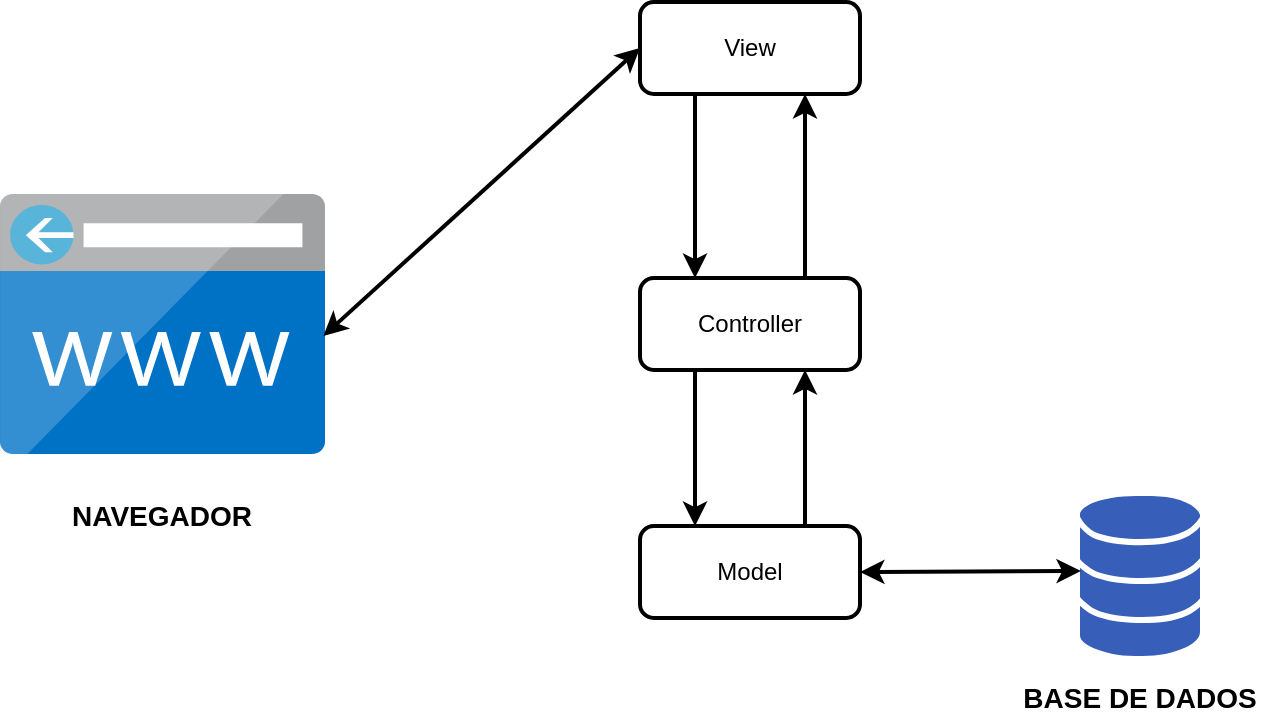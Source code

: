 <mxfile version="13.9.9" type="device"><diagram id="mzhX5iF08Q2TgaAAnevl" name="Página-1"><mxGraphModel dx="920" dy="892" grid="1" gridSize="10" guides="1" tooltips="1" connect="1" arrows="1" fold="1" page="1" pageScale="1" pageWidth="1169" pageHeight="827" math="0" shadow="0"><root><mxCell id="0"/><mxCell id="1" parent="0"/><mxCell id="0LmpqKuTSklb17yaNH5q-3" value="Model" style="rounded=1;whiteSpace=wrap;html=1;strokeWidth=2;" parent="1" vertex="1"><mxGeometry x="460" y="414" width="110" height="46" as="geometry"/></mxCell><mxCell id="0LmpqKuTSklb17yaNH5q-4" value="View" style="rounded=1;whiteSpace=wrap;html=1;strokeWidth=2;" parent="1" vertex="1"><mxGeometry x="460" y="152" width="110" height="46" as="geometry"/></mxCell><mxCell id="0LmpqKuTSklb17yaNH5q-6" value="Controller" style="rounded=1;whiteSpace=wrap;html=1;strokeWidth=2;" parent="1" vertex="1"><mxGeometry x="460" y="290" width="110" height="46" as="geometry"/></mxCell><mxCell id="l31jAM6-MEd3nQjrMjcl-1" value="" style="aspect=fixed;html=1;points=[];align=center;image;fontSize=12;image=img/lib/mscae/CustomDomain.svg;fillColor=#036897;gradientColor=#ffffff;" parent="1" vertex="1"><mxGeometry x="140" y="248" width="162.5" height="130" as="geometry"/></mxCell><mxCell id="xr2kHNib1VC_Djl8sHxD-1" value="" style="verticalLabelPosition=bottom;html=1;verticalAlign=top;pointerEvents=1;align=center;shape=mxgraph.cisco_safe.iot_things_icons.icon7;strokeWidth=2;strokeColor=#004C99;fillColor=#375EB8;" parent="1" vertex="1"><mxGeometry x="680" y="399" width="60" height="80" as="geometry"/></mxCell><mxCell id="xr2kHNib1VC_Djl8sHxD-5" value="" style="endArrow=none;html=1;strokeWidth=2;startArrow=classic;startFill=1;entryX=0.25;entryY=1;entryDx=0;entryDy=0;exitX=0.25;exitY=0;exitDx=0;exitDy=0;endFill=0;" parent="1" source="0LmpqKuTSklb17yaNH5q-6" target="0LmpqKuTSklb17yaNH5q-4" edge="1"><mxGeometry width="50" height="50" relative="1" as="geometry"><mxPoint x="515" y="280" as="sourcePoint"/><mxPoint x="510" y="220" as="targetPoint"/></mxGeometry></mxCell><mxCell id="xr2kHNib1VC_Djl8sHxD-6" value="" style="endArrow=classic;html=1;entryX=0.25;entryY=0;entryDx=0;entryDy=0;startArrow=none;startFill=0;strokeWidth=2;exitX=0.25;exitY=1;exitDx=0;exitDy=0;" parent="1" source="0LmpqKuTSklb17yaNH5q-6" target="0LmpqKuTSklb17yaNH5q-3" edge="1"><mxGeometry width="50" height="50" relative="1" as="geometry"><mxPoint x="515" y="336" as="sourcePoint"/><mxPoint x="415" y="424" as="targetPoint"/></mxGeometry></mxCell><mxCell id="xr2kHNib1VC_Djl8sHxD-7" value="" style="endArrow=classic;html=1;entryX=1;entryY=0.5;entryDx=0;entryDy=0;exitX=0.008;exitY=0.469;exitDx=0;exitDy=0;exitPerimeter=0;startArrow=classic;startFill=1;strokeWidth=2;" parent="1" source="xr2kHNib1VC_Djl8sHxD-1" target="0LmpqKuTSklb17yaNH5q-3" edge="1"><mxGeometry width="50" height="50" relative="1" as="geometry"><mxPoint x="538.0" y="490.0" as="sourcePoint"/><mxPoint x="630.84" y="603.17" as="targetPoint"/></mxGeometry></mxCell><mxCell id="xr2kHNib1VC_Djl8sHxD-8" value="" style="endArrow=classic;html=1;entryX=0.995;entryY=0.546;entryDx=0;entryDy=0;exitX=0;exitY=0.5;exitDx=0;exitDy=0;entryPerimeter=0;startArrow=classic;startFill=1;strokeWidth=2;" parent="1" source="0LmpqKuTSklb17yaNH5q-4" target="l31jAM6-MEd3nQjrMjcl-1" edge="1"><mxGeometry width="50" height="50" relative="1" as="geometry"><mxPoint x="444.72" y="450.004" as="sourcePoint"/><mxPoint x="350" y="564.83" as="targetPoint"/></mxGeometry></mxCell><mxCell id="HCFLFEsIs6Os1CwfTKNh-1" value="" style="endArrow=none;html=1;entryX=0.75;entryY=0;entryDx=0;entryDy=0;startArrow=classic;startFill=1;strokeWidth=2;exitX=0.75;exitY=1;exitDx=0;exitDy=0;endFill=0;" edge="1" parent="1" source="0LmpqKuTSklb17yaNH5q-6" target="0LmpqKuTSklb17yaNH5q-3"><mxGeometry width="50" height="50" relative="1" as="geometry"><mxPoint x="525" y="346" as="sourcePoint"/><mxPoint x="525" y="424" as="targetPoint"/></mxGeometry></mxCell><mxCell id="HCFLFEsIs6Os1CwfTKNh-5" value="" style="endArrow=none;html=1;entryX=0.75;entryY=0;entryDx=0;entryDy=0;startArrow=classic;startFill=1;strokeWidth=2;endFill=0;exitX=0.75;exitY=1;exitDx=0;exitDy=0;" edge="1" parent="1" source="0LmpqKuTSklb17yaNH5q-4" target="0LmpqKuTSklb17yaNH5q-6"><mxGeometry width="50" height="50" relative="1" as="geometry"><mxPoint x="543" y="210" as="sourcePoint"/><mxPoint x="540" y="276" as="targetPoint"/></mxGeometry></mxCell><mxCell id="HCFLFEsIs6Os1CwfTKNh-6" value="&lt;b&gt;&lt;font style=&quot;font-size: 14px&quot;&gt;BASE DE DADOS&lt;/font&gt;&lt;/b&gt;" style="text;html=1;strokeColor=none;fillColor=none;align=center;verticalAlign=middle;whiteSpace=wrap;rounded=0;strokeWidth=3;" vertex="1" parent="1"><mxGeometry x="640" y="490" width="140" height="20" as="geometry"/></mxCell><mxCell id="HCFLFEsIs6Os1CwfTKNh-7" value="&lt;b&gt;&lt;font style=&quot;font-size: 14px&quot;&gt;NAVEGADOR&lt;/font&gt;&lt;/b&gt;" style="text;html=1;strokeColor=none;fillColor=none;align=center;verticalAlign=middle;whiteSpace=wrap;rounded=0;strokeWidth=3;" vertex="1" parent="1"><mxGeometry x="151.25" y="399" width="140" height="20" as="geometry"/></mxCell></root></mxGraphModel></diagram></mxfile>